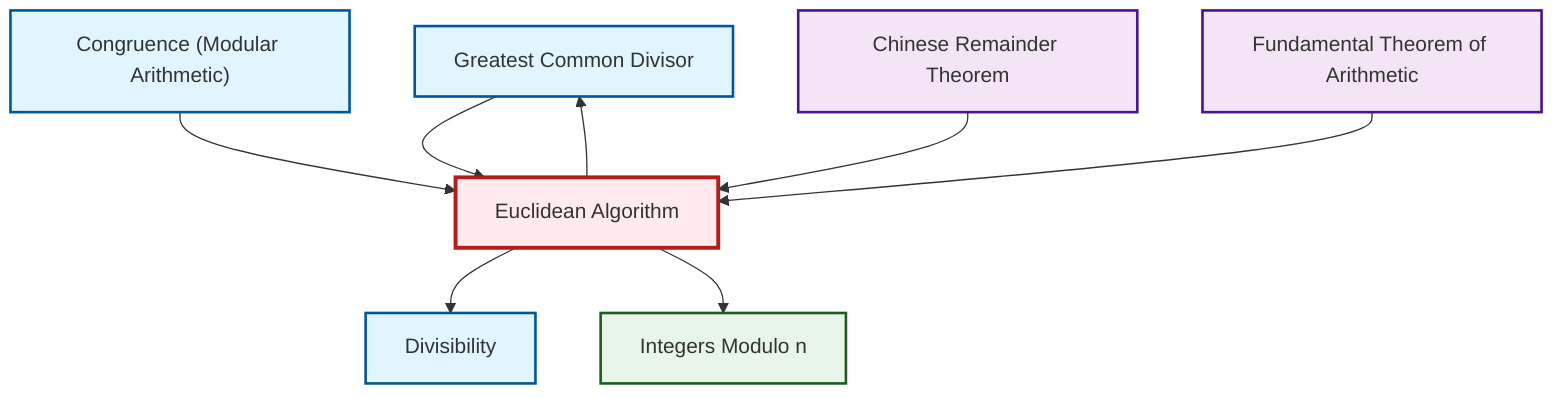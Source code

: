 graph TD
    classDef definition fill:#e1f5fe,stroke:#01579b,stroke-width:2px
    classDef theorem fill:#f3e5f5,stroke:#4a148c,stroke-width:2px
    classDef axiom fill:#fff3e0,stroke:#e65100,stroke-width:2px
    classDef example fill:#e8f5e9,stroke:#1b5e20,stroke-width:2px
    classDef current fill:#ffebee,stroke:#b71c1c,stroke-width:3px
    def-gcd["Greatest Common Divisor"]:::definition
    def-congruence["Congruence (Modular Arithmetic)"]:::definition
    thm-euclidean-algorithm["Euclidean Algorithm"]:::theorem
    ex-quotient-integers-mod-n["Integers Modulo n"]:::example
    def-divisibility["Divisibility"]:::definition
    thm-chinese-remainder["Chinese Remainder Theorem"]:::theorem
    thm-fundamental-arithmetic["Fundamental Theorem of Arithmetic"]:::theorem
    def-gcd --> thm-euclidean-algorithm
    thm-euclidean-algorithm --> def-divisibility
    def-congruence --> thm-euclidean-algorithm
    thm-euclidean-algorithm --> ex-quotient-integers-mod-n
    thm-euclidean-algorithm --> def-gcd
    thm-chinese-remainder --> thm-euclidean-algorithm
    thm-fundamental-arithmetic --> thm-euclidean-algorithm
    class thm-euclidean-algorithm current